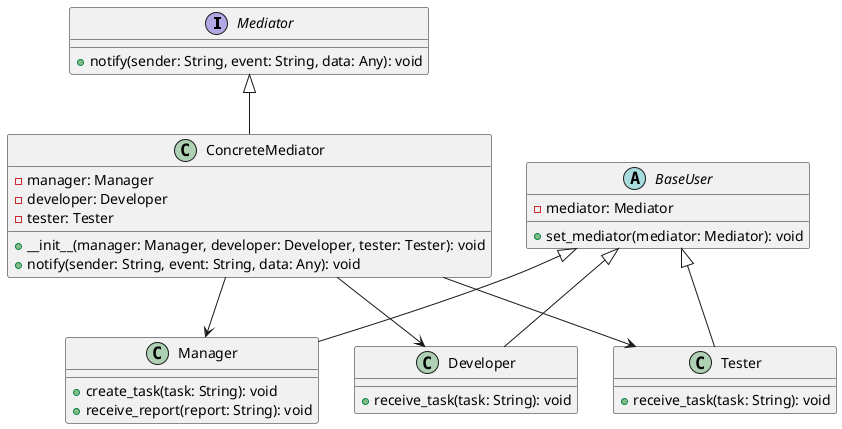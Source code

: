 @startuml
interface Mediator {
    +notify(sender: String, event: String, data: Any): void
}

class ConcreteMediator {
    -manager: Manager
    -developer: Developer
    -tester: Tester
    +__init__(manager: Manager, developer: Developer, tester: Tester): void
    +notify(sender: String, event: String, data: Any): void
}

abstract class BaseUser {
    -mediator: Mediator
    +set_mediator(mediator: Mediator): void
}

class Manager {
    +create_task(task: String): void
    +receive_report(report: String): void
}

class Developer {
    +receive_task(task: String): void
}

class Tester {
    +receive_task(task: String): void
}

Mediator <|-- ConcreteMediator
BaseUser <|-- Manager
BaseUser <|-- Developer
BaseUser <|-- Tester
ConcreteMediator --> Manager
ConcreteMediator --> Developer
ConcreteMediator --> Tester
@enduml